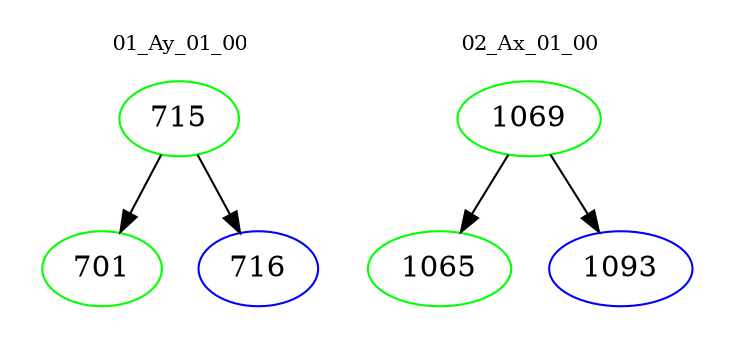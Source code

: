 digraph{
subgraph cluster_0 {
color = white
label = "01_Ay_01_00";
fontsize=10;
T0_715 [label="715", color="green"]
T0_715 -> T0_701 [color="black"]
T0_701 [label="701", color="green"]
T0_715 -> T0_716 [color="black"]
T0_716 [label="716", color="blue"]
}
subgraph cluster_1 {
color = white
label = "02_Ax_01_00";
fontsize=10;
T1_1069 [label="1069", color="green"]
T1_1069 -> T1_1065 [color="black"]
T1_1065 [label="1065", color="green"]
T1_1069 -> T1_1093 [color="black"]
T1_1093 [label="1093", color="blue"]
}
}
